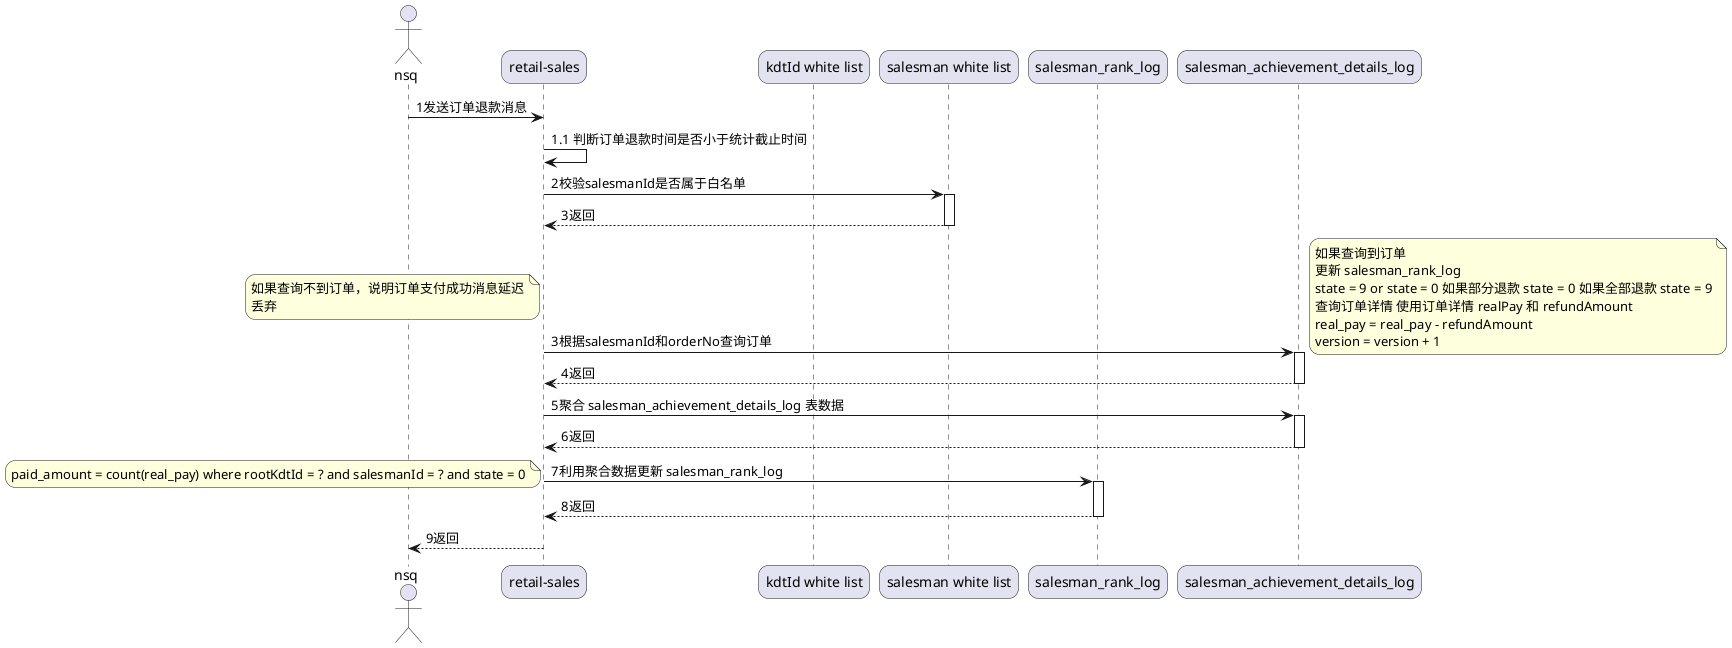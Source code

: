 @startuml
skinparam sequenceArrowThickness 1
skinparam roundcorner 20
skinparam maxmessagesize 500
/'skinparam sequenceParticipant underline'/

actor nsq as nsq

participant "retail-sales" as sales
participant "kdtId white list" as list
participant "salesman white list" as list2

participant "salesman_rank_log" as t1
participant "salesman_achievement_details_log" as t2

nsq -> sales : 1发送订单退款消息

sales -> sales : 1.1 判断订单退款时间是否小于统计截止时间
/'sales -> sales : 1.1加分布式锁
activate sales
return'/

sales -> list2 : 2校验salesmanId是否属于白名单
activate list2
return 3返回

sales -> t2 : 3根据salesmanId和orderNo查询订单
activate t2
note left
    如果查询不到订单，说明订单支付成功消息延迟
    丢弃
end note

note right
    如果查询到订单
    更新 salesman_rank_log
    state = 9 or state = 0 如果部分退款 state = 0 如果全部退款 state = 9
    查询订单详情 使用订单详情 realPay 和 refundAmount
    real_pay = real_pay - refundAmount
    version = version + 1
end note
return 4返回

sales -> t2 : 5聚合 salesman_achievement_details_log 表数据
activate t2
return 6返回

sales -> t1 : 7利用聚合数据更新 salesman_rank_log
note left
    paid_amount = count(real_pay) where rootKdtId = ? and salesmanId = ? and state = 0
end note
activate t1
return 8返回

sales --> nsq : 9返回
@enduml